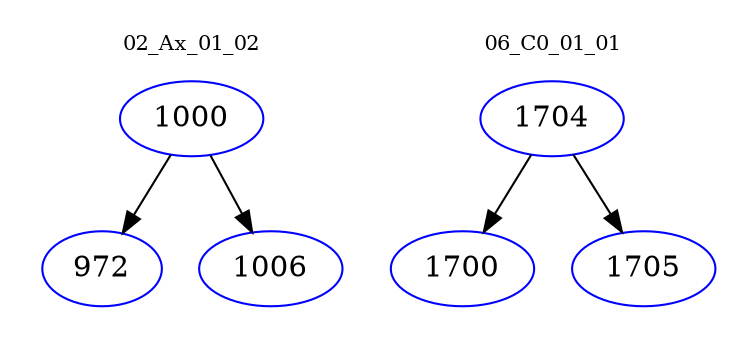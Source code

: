 digraph{
subgraph cluster_0 {
color = white
label = "02_Ax_01_02";
fontsize=10;
T0_1000 [label="1000", color="blue"]
T0_1000 -> T0_972 [color="black"]
T0_972 [label="972", color="blue"]
T0_1000 -> T0_1006 [color="black"]
T0_1006 [label="1006", color="blue"]
}
subgraph cluster_1 {
color = white
label = "06_C0_01_01";
fontsize=10;
T1_1704 [label="1704", color="blue"]
T1_1704 -> T1_1700 [color="black"]
T1_1700 [label="1700", color="blue"]
T1_1704 -> T1_1705 [color="black"]
T1_1705 [label="1705", color="blue"]
}
}
